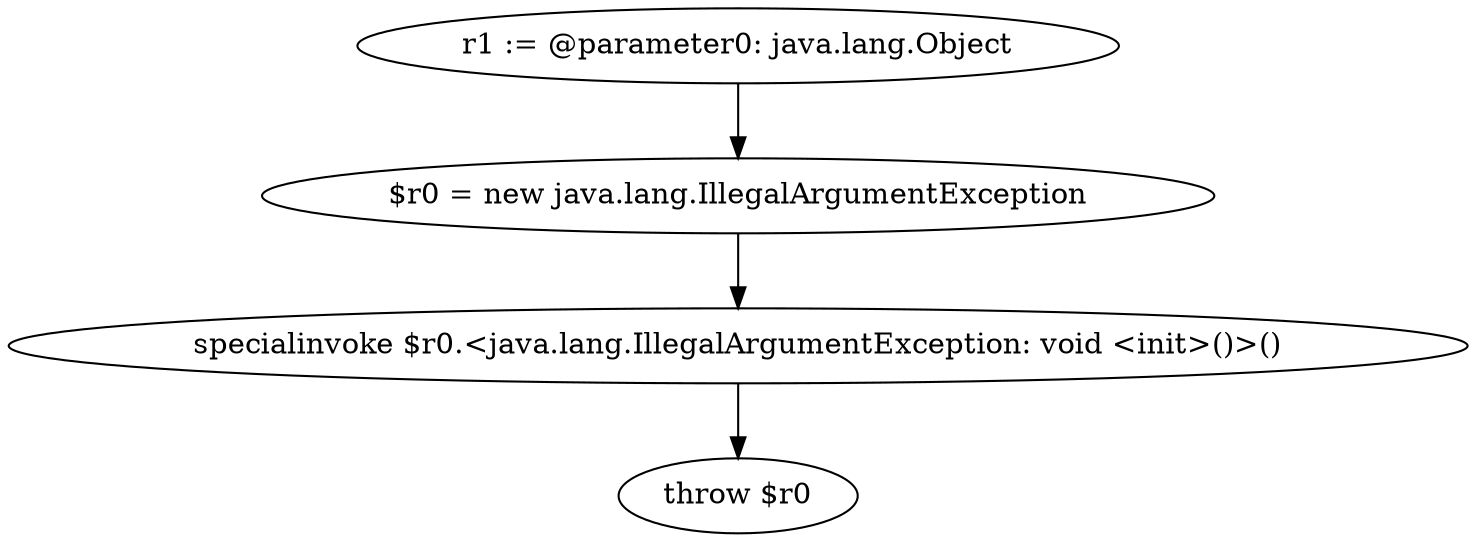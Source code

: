 digraph "unitGraph" {
    "r1 := @parameter0: java.lang.Object"
    "$r0 = new java.lang.IllegalArgumentException"
    "specialinvoke $r0.<java.lang.IllegalArgumentException: void <init>()>()"
    "throw $r0"
    "r1 := @parameter0: java.lang.Object"->"$r0 = new java.lang.IllegalArgumentException";
    "$r0 = new java.lang.IllegalArgumentException"->"specialinvoke $r0.<java.lang.IllegalArgumentException: void <init>()>()";
    "specialinvoke $r0.<java.lang.IllegalArgumentException: void <init>()>()"->"throw $r0";
}
